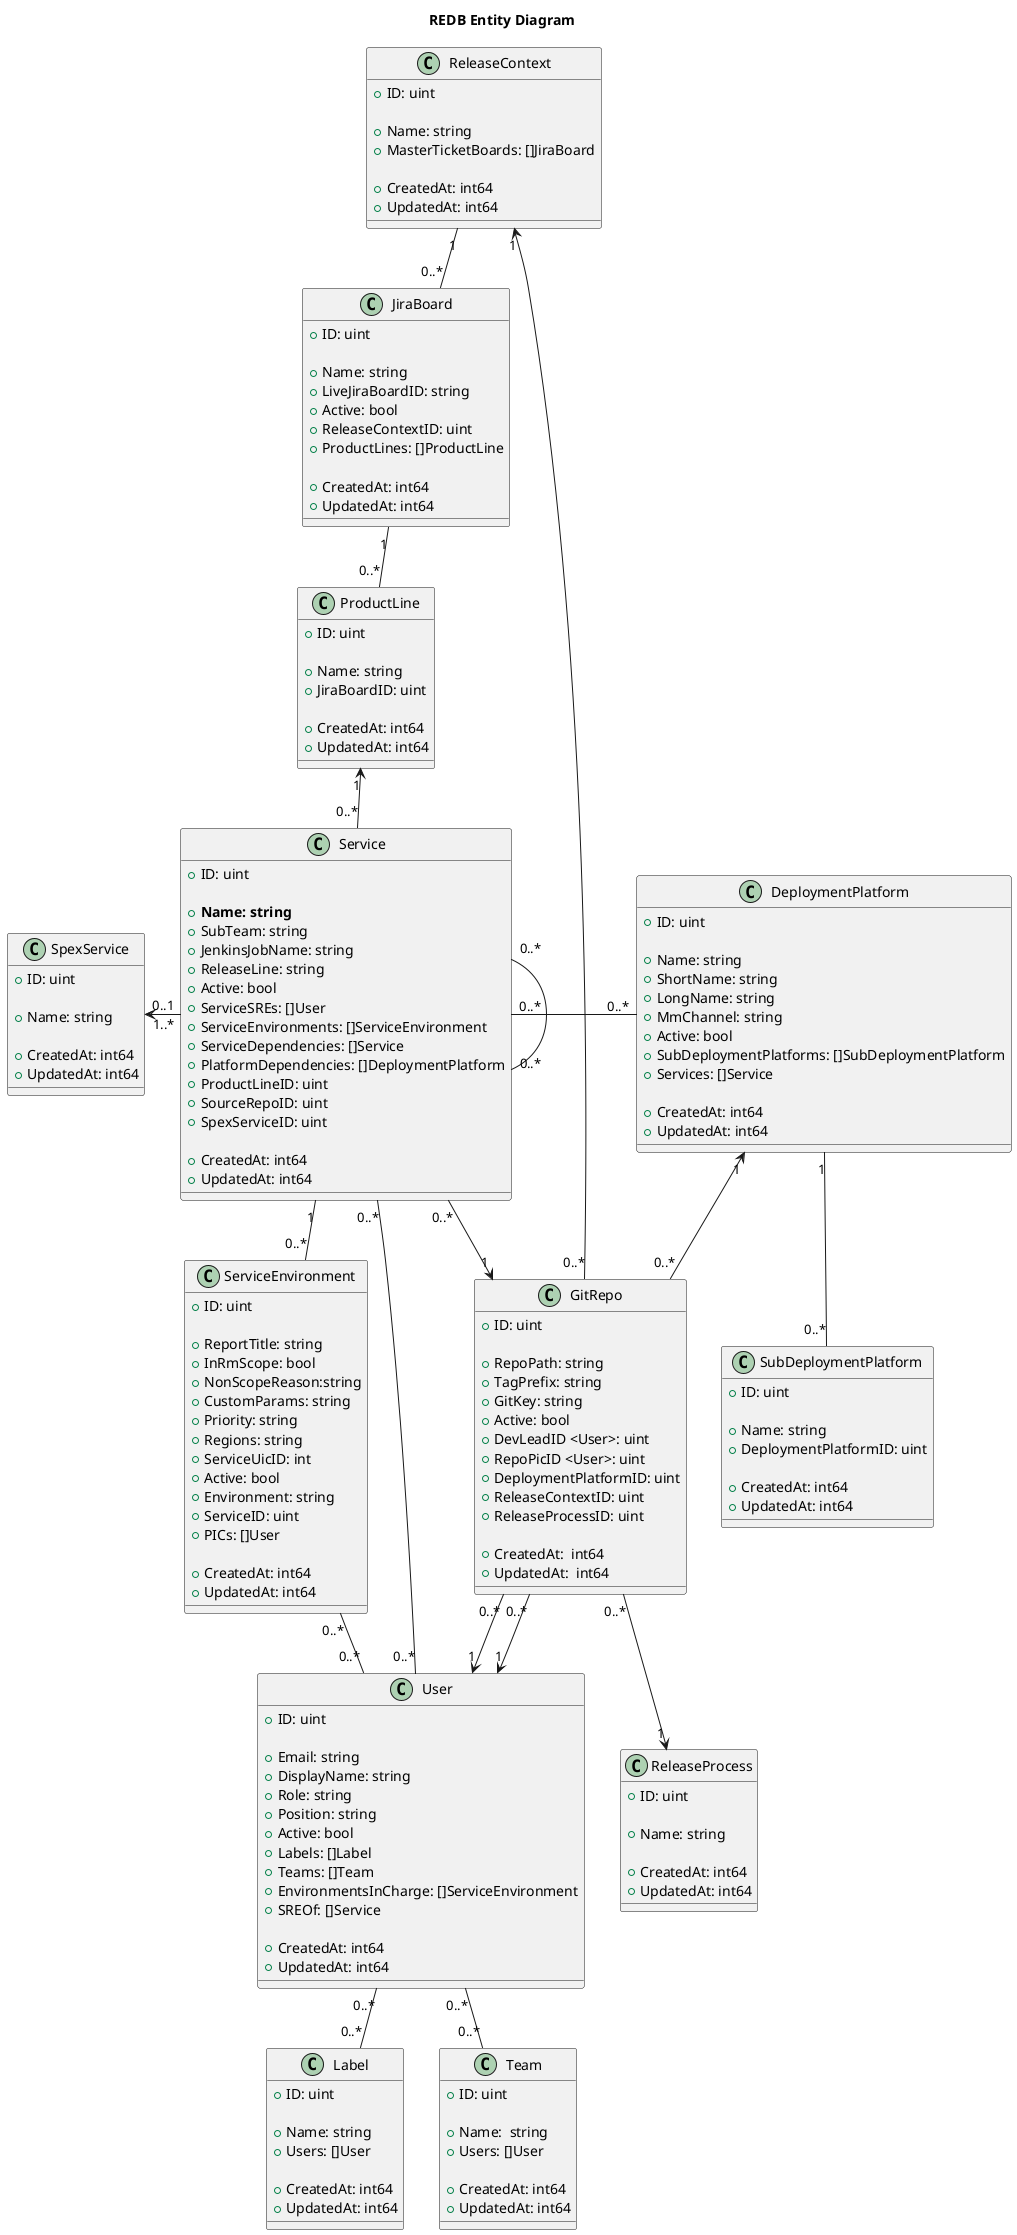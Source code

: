 @startuml Class Diagram

title REDB Entity Diagram

class DeploymentPlatform {
    +ID: uint

    +Name: string
    +ShortName: string
    +LongName: string
    +MmChannel: string
    +Active: bool
    +SubDeploymentPlatforms: []SubDeploymentPlatform
    +Services: []Service

    +CreatedAt: int64
    +UpdatedAt: int64
}

class GitRepo {
    +ID: uint

    +RepoPath: string 
    +TagPrefix: string
    +GitKey: string
    +Active: bool
    +DevLeadID <User>: uint
    +RepoPicID <User>: uint
    +DeploymentPlatformID: uint
    +ReleaseContextID: uint
    +ReleaseProcessID: uint

    +CreatedAt:  int64
    +UpdatedAt:  int64
}

class JiraBoard {
    +ID: uint

    +Name: string
    +LiveJiraBoardID: string
    +Active: bool
    +ReleaseContextID: uint
    +ProductLines: []ProductLine

    +CreatedAt: int64
    +UpdatedAt: int64
}

class Label {
    +ID: uint

    +Name: string
    +Users: []User

    +CreatedAt: int64
    +UpdatedAt: int64
}

class ProductLine {
    +ID: uint

    +Name: string
    +JiraBoardID: uint

    +CreatedAt: int64
    +UpdatedAt: int64
}

class ReleaseContext {
    +ID: uint

    +Name: string
    +MasterTicketBoards: []JiraBoard

    +CreatedAt: int64
    +UpdatedAt: int64
}

class ReleaseProcess {
    +ID: uint

    +Name: string

    +CreatedAt: int64
    +UpdatedAt: int64
}

class ServiceEnvironment {
    +ID: uint

    +ReportTitle: string
    +InRmScope: bool
    +NonScopeReason:string
    +CustomParams: string
    +Priority: string
    +Regions: string
    +ServiceUicID: int
    +Active: bool
    +Environment: string
    +ServiceID: uint
    +PICs: []User

    +CreatedAt: int64
    +UpdatedAt: int64
}

class Service {
    +ID: uint

    +<b>Name: string</b>
    +SubTeam: string
    +JenkinsJobName: string
    +ReleaseLine: string
    +Active: bool
    +ServiceSREs: []User
    +ServiceEnvironments: []ServiceEnvironment
    +ServiceDependencies: []Service
    +PlatformDependencies: []DeploymentPlatform
    +ProductLineID: uint
    +SourceRepoID: uint
    +SpexServiceID: uint

    +CreatedAt: int64
    +UpdatedAt: int64
}

class SpexService {
    +ID: uint

    +Name: string

    +CreatedAt: int64
    +UpdatedAt: int64
}

class SubDeploymentPlatform {
    +ID: uint

    +Name: string
    +DeploymentPlatformID: uint

    +CreatedAt: int64
    +UpdatedAt: int64
}

class Team {
    +ID: uint

    +Name:  string
    +Users: []User

    +CreatedAt: int64
    +UpdatedAt: int64
}

class User {
    +ID: uint

    +Email: string
    +DisplayName: string
    +Role: string
    +Position: string
    +Active: bool
    +Labels: []Label
    +Teams: []Team
    +EnvironmentsInCharge: []ServiceEnvironment
    +SREOf: []Service

    +CreatedAt: int64
    +UpdatedAt: int64
}

ReleaseProcess  "1" <-up- "0..*" GitRepo
ReleaseContext  "1" <-- "0..*" GitRepo
ReleaseContext  "1" -- "0..*" JiraBoard
JiraBoard  "1" -- "0..*" ProductLine
DeploymentPlatform  "1" -- "0..*" SubDeploymentPlatform
ProductLine  "1" <-- "0..*" Service
DeploymentPlatform  "1" <-- "0..*" GitRepo
DeploymentPlatform  "0..*" -left- "0..*" Service
GitRepo  "0..*" --> "1" User
GitRepo  "0..*" --> "1" User
User  "0..*" -- "0..*" Team
User  "0..*" -- "0..*" Label
User  "0..*" -- "0..*" Service
ServiceEnvironment "0..*" -up- "1" Service
Service "1..*" -left-> "0..1" SpexService
Service "0..*" -- "0..*" Service
GitRepo  "1" <-right- "0..*" Service
ServiceEnvironment "0..*" -- "0..*" User
@enduml
